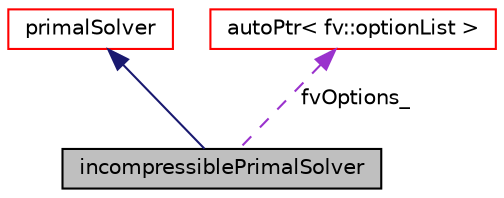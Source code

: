 digraph "incompressiblePrimalSolver"
{
  bgcolor="transparent";
  edge [fontname="Helvetica",fontsize="10",labelfontname="Helvetica",labelfontsize="10"];
  node [fontname="Helvetica",fontsize="10",shape=record];
  Node1 [label="incompressiblePrimalSolver",height=0.2,width=0.4,color="black", fillcolor="grey75", style="filled" fontcolor="black"];
  Node2 -> Node1 [dir="back",color="midnightblue",fontsize="10",style="solid",fontname="Helvetica"];
  Node2 [label="primalSolver",height=0.2,width=0.4,color="red",URL="$classFoam_1_1primalSolver.html",tooltip="Base class for primal solvers. "];
  Node3 -> Node1 [dir="back",color="darkorchid3",fontsize="10",style="dashed",label=" fvOptions_" ,fontname="Helvetica"];
  Node3 [label="autoPtr\< fv::optionList \>",height=0.2,width=0.4,color="red",URL="$classFoam_1_1autoPtr.html"];
}
